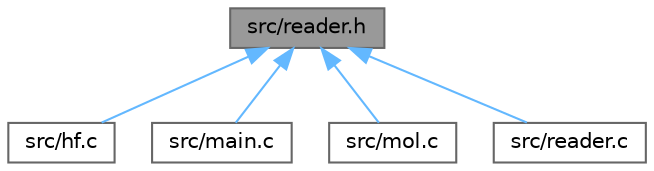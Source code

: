 digraph "src/reader.h"
{
 // LATEX_PDF_SIZE
  bgcolor="transparent";
  edge [fontname=Helvetica,fontsize=10,labelfontname=Helvetica,labelfontsize=10];
  node [fontname=Helvetica,fontsize=10,shape=box,height=0.2,width=0.4];
  Node1 [id="Node000001",label="src/reader.h",height=0.2,width=0.4,color="gray40", fillcolor="grey60", style="filled", fontcolor="black",tooltip="This module contains the functions for reading the trexio file."];
  Node1 -> Node2 [id="edge1_Node000001_Node000002",dir="back",color="steelblue1",style="solid",tooltip=" "];
  Node2 [id="Node000002",label="src/hf.c",height=0.2,width=0.4,color="grey40", fillcolor="white", style="filled",URL="$hf_8c.html",tooltip="This module contains the functions for HF energy calculation."];
  Node1 -> Node3 [id="edge2_Node000001_Node000003",dir="back",color="steelblue1",style="solid",tooltip=" "];
  Node3 [id="Node000003",label="src/main.c",height=0.2,width=0.4,color="grey40", fillcolor="white", style="filled",URL="$main_8c.html",tooltip="This program reads the .h5 file and computes the MP2 energy."];
  Node1 -> Node4 [id="edge3_Node000001_Node000004",dir="back",color="steelblue1",style="solid",tooltip=" "];
  Node4 [id="Node000004",label="src/mol.c",height=0.2,width=0.4,color="grey40", fillcolor="white", style="filled",URL="$mol_8c.html",tooltip="This module contains the functions for Mol struct."];
  Node1 -> Node5 [id="edge4_Node000001_Node000005",dir="back",color="steelblue1",style="solid",tooltip=" "];
  Node5 [id="Node000005",label="src/reader.c",height=0.2,width=0.4,color="grey40", fillcolor="white", style="filled",URL="$reader_8c.html",tooltip="This module contains the functions for reading the trexio file."];
}
